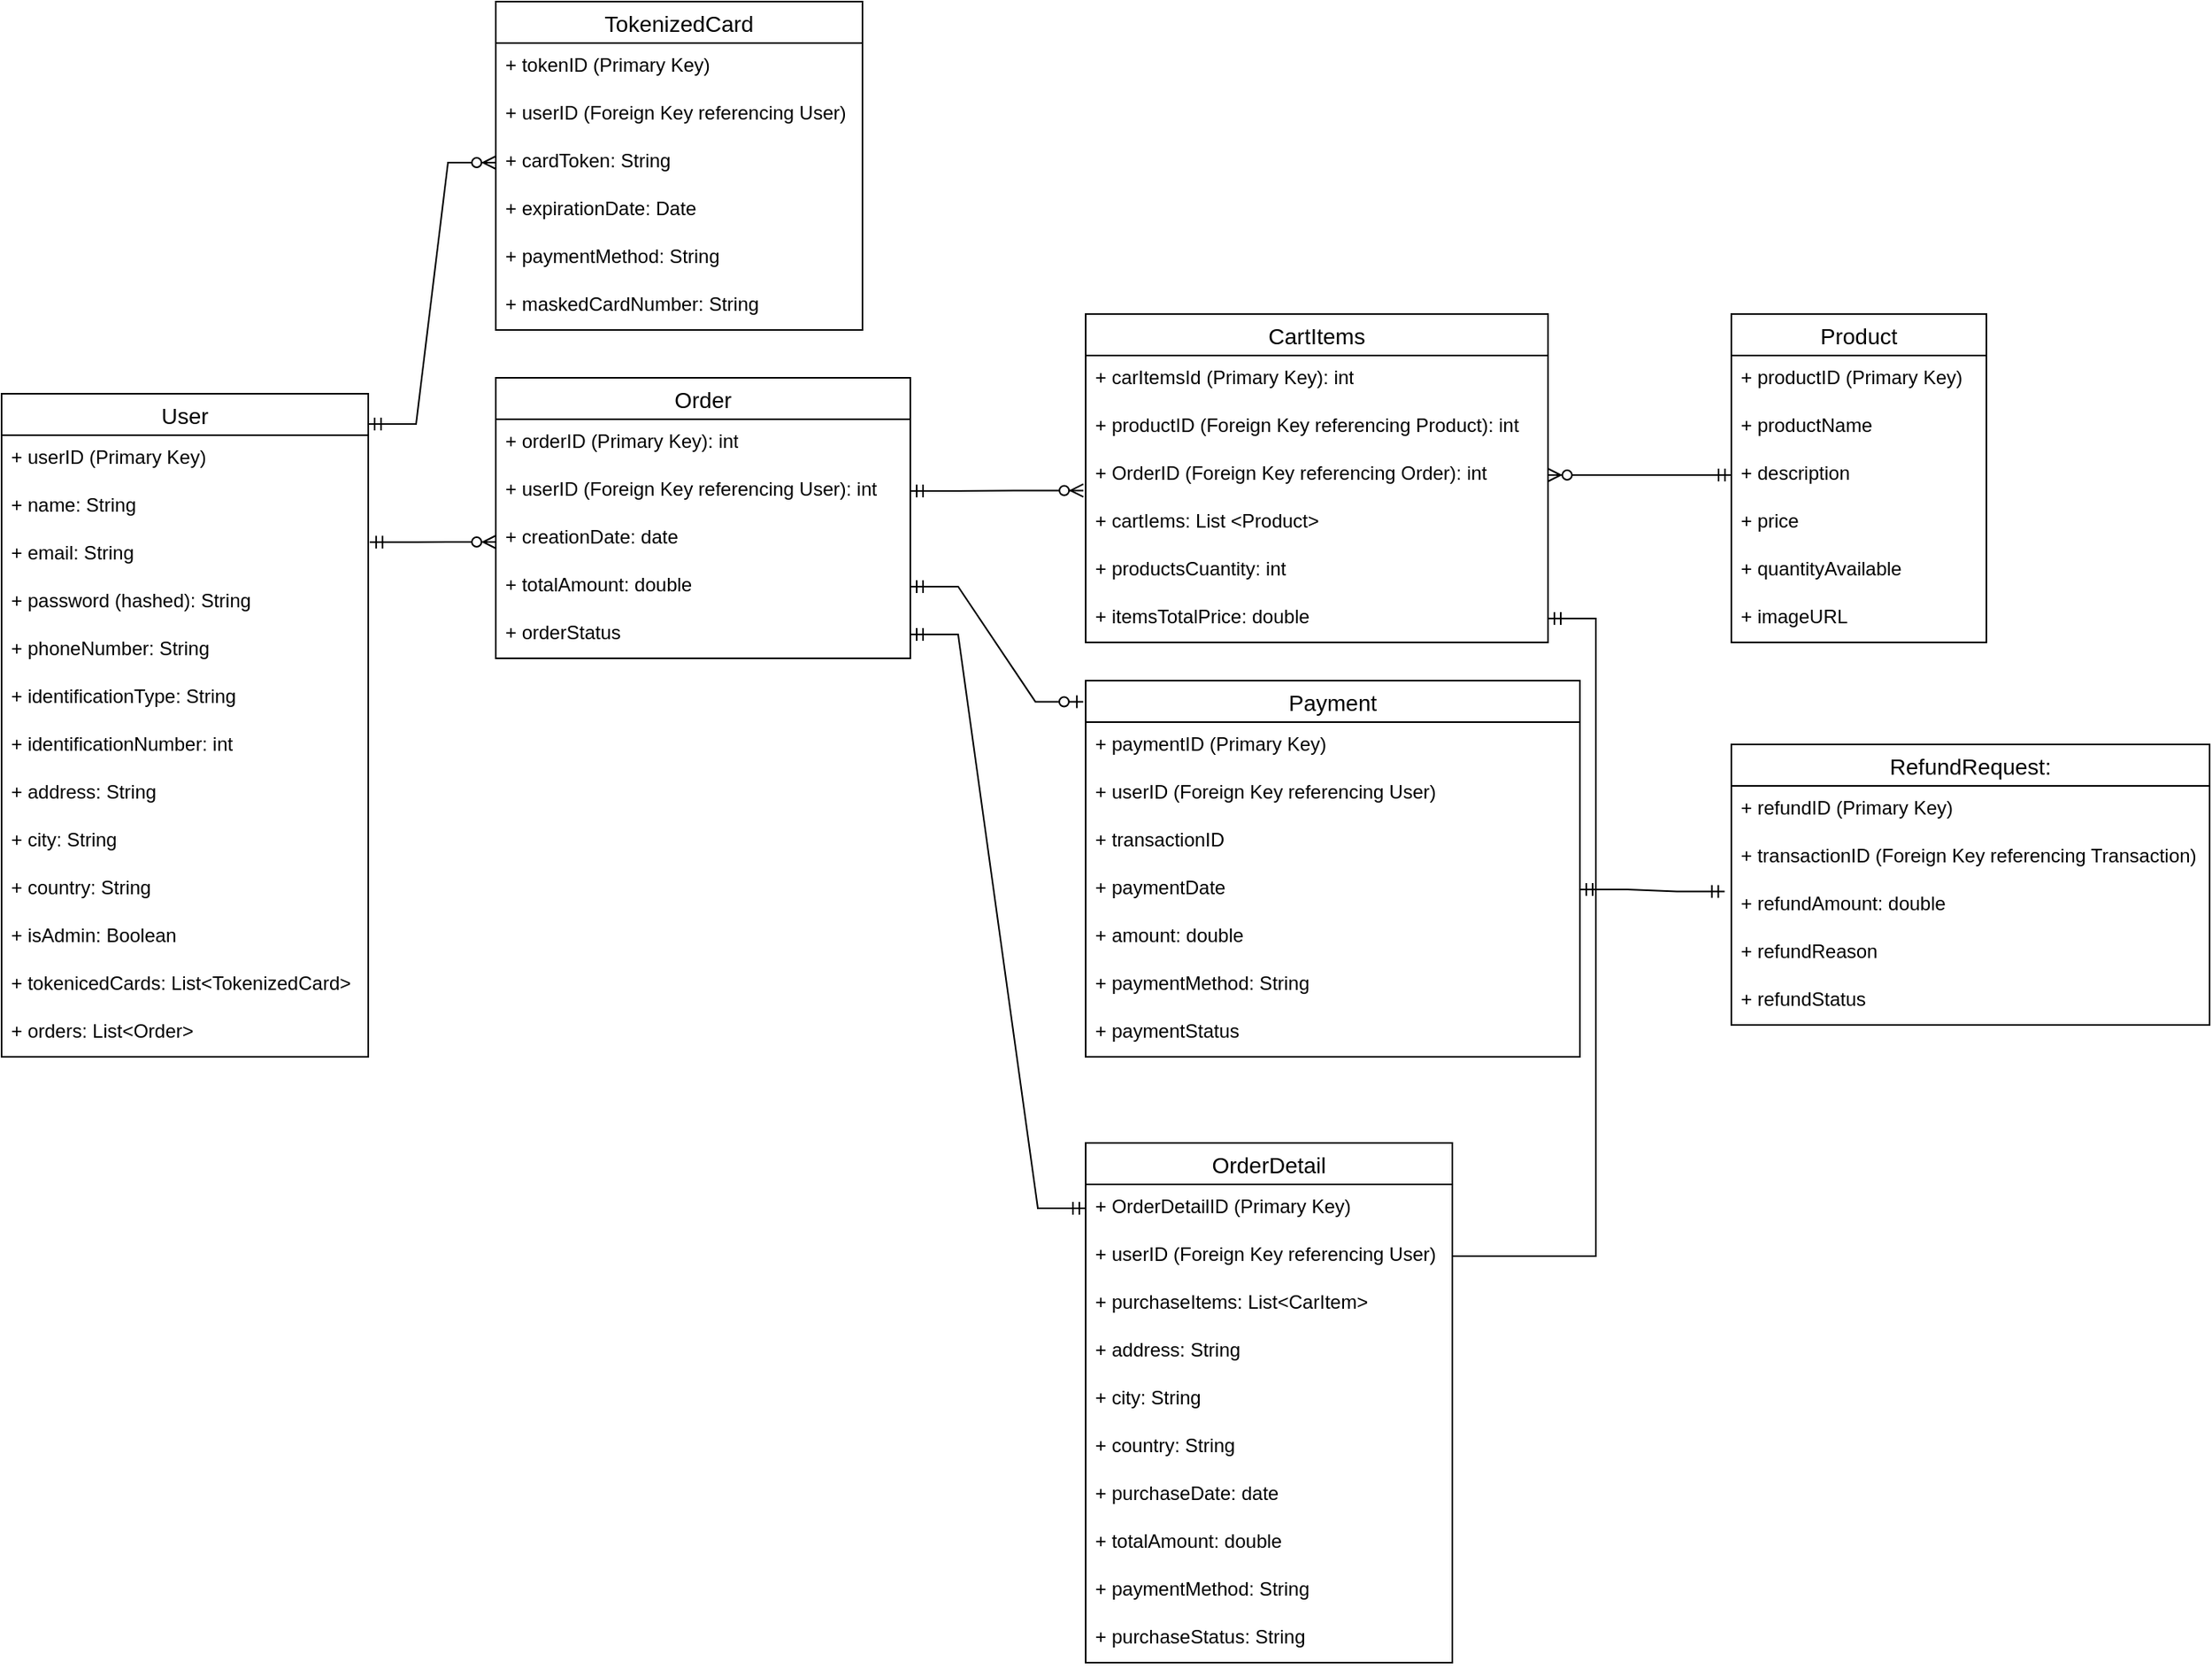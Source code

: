 <mxfile version="23.1.4" type="github">
  <diagram id="R2lEEEUBdFMjLlhIrx00" name="Page-1">
    <mxGraphModel dx="1254" dy="1696" grid="1" gridSize="10" guides="1" tooltips="1" connect="1" arrows="1" fold="1" page="1" pageScale="1" pageWidth="850" pageHeight="1100" math="0" shadow="0" extFonts="Permanent Marker^https://fonts.googleapis.com/css?family=Permanent+Marker">
      <root>
        <mxCell id="0" />
        <mxCell id="1" parent="0" />
        <mxCell id="R5RDyOjcecLHCs99hHvP-14" value="User" style="swimlane;fontStyle=0;childLayout=stackLayout;horizontal=1;startSize=26;horizontalStack=0;resizeParent=1;resizeParentMax=0;resizeLast=0;collapsible=1;marginBottom=0;align=center;fontSize=14;" parent="1" vertex="1">
          <mxGeometry x="40" y="80" width="230" height="416" as="geometry" />
        </mxCell>
        <mxCell id="R5RDyOjcecLHCs99hHvP-17" value="+&amp;nbsp;userID (Primary Key)" style="text;strokeColor=none;fillColor=none;spacingLeft=4;spacingRight=4;overflow=hidden;rotatable=0;points=[[0,0.5],[1,0.5]];portConstraint=eastwest;fontSize=12;whiteSpace=wrap;html=1;" parent="R5RDyOjcecLHCs99hHvP-14" vertex="1">
          <mxGeometry y="26" width="230" height="30" as="geometry" />
        </mxCell>
        <mxCell id="R5RDyOjcecLHCs99hHvP-18" value="+ name: String" style="text;strokeColor=none;fillColor=none;spacingLeft=4;spacingRight=4;overflow=hidden;rotatable=0;points=[[0,0.5],[1,0.5]];portConstraint=eastwest;fontSize=12;whiteSpace=wrap;html=1;" parent="R5RDyOjcecLHCs99hHvP-14" vertex="1">
          <mxGeometry y="56" width="230" height="30" as="geometry" />
        </mxCell>
        <mxCell id="R5RDyOjcecLHCs99hHvP-16" value="+ email: String" style="text;strokeColor=none;fillColor=none;spacingLeft=4;spacingRight=4;overflow=hidden;rotatable=0;points=[[0,0.5],[1,0.5]];portConstraint=eastwest;fontSize=12;whiteSpace=wrap;html=1;" parent="R5RDyOjcecLHCs99hHvP-14" vertex="1">
          <mxGeometry y="86" width="230" height="30" as="geometry" />
        </mxCell>
        <mxCell id="R5RDyOjcecLHCs99hHvP-19" value="+ password (hashed): String" style="text;strokeColor=none;fillColor=none;spacingLeft=4;spacingRight=4;overflow=hidden;rotatable=0;points=[[0,0.5],[1,0.5]];portConstraint=eastwest;fontSize=12;whiteSpace=wrap;html=1;" parent="R5RDyOjcecLHCs99hHvP-14" vertex="1">
          <mxGeometry y="116" width="230" height="30" as="geometry" />
        </mxCell>
        <mxCell id="R5RDyOjcecLHCs99hHvP-15" value="+ phoneNumber: String" style="text;strokeColor=none;fillColor=none;spacingLeft=4;spacingRight=4;overflow=hidden;rotatable=0;points=[[0,0.5],[1,0.5]];portConstraint=eastwest;fontSize=12;whiteSpace=wrap;html=1;" parent="R5RDyOjcecLHCs99hHvP-14" vertex="1">
          <mxGeometry y="146" width="230" height="30" as="geometry" />
        </mxCell>
        <mxCell id="R5RDyOjcecLHCs99hHvP-20" value="+ identificationType: String" style="text;strokeColor=none;fillColor=none;spacingLeft=4;spacingRight=4;overflow=hidden;rotatable=0;points=[[0,0.5],[1,0.5]];portConstraint=eastwest;fontSize=12;whiteSpace=wrap;html=1;" parent="R5RDyOjcecLHCs99hHvP-14" vertex="1">
          <mxGeometry y="176" width="230" height="30" as="geometry" />
        </mxCell>
        <mxCell id="R5RDyOjcecLHCs99hHvP-21" value="+ identificationNumber: int" style="text;strokeColor=none;fillColor=none;spacingLeft=4;spacingRight=4;overflow=hidden;rotatable=0;points=[[0,0.5],[1,0.5]];portConstraint=eastwest;fontSize=12;whiteSpace=wrap;html=1;" parent="R5RDyOjcecLHCs99hHvP-14" vertex="1">
          <mxGeometry y="206" width="230" height="30" as="geometry" />
        </mxCell>
        <mxCell id="R5RDyOjcecLHCs99hHvP-22" value="+ address: String" style="text;strokeColor=none;fillColor=none;spacingLeft=4;spacingRight=4;overflow=hidden;rotatable=0;points=[[0,0.5],[1,0.5]];portConstraint=eastwest;fontSize=12;whiteSpace=wrap;html=1;" parent="R5RDyOjcecLHCs99hHvP-14" vertex="1">
          <mxGeometry y="236" width="230" height="30" as="geometry" />
        </mxCell>
        <mxCell id="R5RDyOjcecLHCs99hHvP-23" value="+ city: String" style="text;strokeColor=none;fillColor=none;spacingLeft=4;spacingRight=4;overflow=hidden;rotatable=0;points=[[0,0.5],[1,0.5]];portConstraint=eastwest;fontSize=12;whiteSpace=wrap;html=1;" parent="R5RDyOjcecLHCs99hHvP-14" vertex="1">
          <mxGeometry y="266" width="230" height="30" as="geometry" />
        </mxCell>
        <mxCell id="R5RDyOjcecLHCs99hHvP-69" value="+ country: String" style="text;strokeColor=none;fillColor=none;spacingLeft=4;spacingRight=4;overflow=hidden;rotatable=0;points=[[0,0.5],[1,0.5]];portConstraint=eastwest;fontSize=12;whiteSpace=wrap;html=1;" parent="R5RDyOjcecLHCs99hHvP-14" vertex="1">
          <mxGeometry y="296" width="230" height="30" as="geometry" />
        </mxCell>
        <mxCell id="R5RDyOjcecLHCs99hHvP-26" value="+ isAdmin: Boolean" style="text;strokeColor=none;fillColor=none;spacingLeft=4;spacingRight=4;overflow=hidden;rotatable=0;points=[[0,0.5],[1,0.5]];portConstraint=eastwest;fontSize=12;whiteSpace=wrap;html=1;" parent="R5RDyOjcecLHCs99hHvP-14" vertex="1">
          <mxGeometry y="326" width="230" height="30" as="geometry" />
        </mxCell>
        <mxCell id="k7qbAQIeIQBGCzlq9M0Q-17" value="+ tokenicedCards: List&amp;lt;TokenizedCard&amp;gt;" style="text;strokeColor=none;fillColor=none;spacingLeft=4;spacingRight=4;overflow=hidden;rotatable=0;points=[[0,0.5],[1,0.5]];portConstraint=eastwest;fontSize=12;whiteSpace=wrap;html=1;" vertex="1" parent="R5RDyOjcecLHCs99hHvP-14">
          <mxGeometry y="356" width="230" height="30" as="geometry" />
        </mxCell>
        <mxCell id="R5RDyOjcecLHCs99hHvP-40" value="+ orders: List&amp;lt;Order&amp;gt;" style="text;strokeColor=none;fillColor=none;spacingLeft=4;spacingRight=4;overflow=hidden;rotatable=0;points=[[0,0.5],[1,0.5]];portConstraint=eastwest;fontSize=12;whiteSpace=wrap;html=1;" parent="R5RDyOjcecLHCs99hHvP-14" vertex="1">
          <mxGeometry y="386" width="230" height="30" as="geometry" />
        </mxCell>
        <mxCell id="R5RDyOjcecLHCs99hHvP-42" value="Order" style="swimlane;fontStyle=0;childLayout=stackLayout;horizontal=1;startSize=26;horizontalStack=0;resizeParent=1;resizeParentMax=0;resizeLast=0;collapsible=1;marginBottom=0;align=center;fontSize=14;" parent="1" vertex="1">
          <mxGeometry x="350" y="70" width="260" height="176" as="geometry" />
        </mxCell>
        <mxCell id="R5RDyOjcecLHCs99hHvP-43" value="+ orderID (Primary Key): int" style="text;strokeColor=none;fillColor=none;spacingLeft=4;spacingRight=4;overflow=hidden;rotatable=0;points=[[0,0.5],[1,0.5]];portConstraint=eastwest;fontSize=12;whiteSpace=wrap;html=1;" parent="R5RDyOjcecLHCs99hHvP-42" vertex="1">
          <mxGeometry y="26" width="260" height="30" as="geometry" />
        </mxCell>
        <mxCell id="R5RDyOjcecLHCs99hHvP-44" value="+&amp;nbsp;userID (Foreign Key referencing User): int" style="text;strokeColor=none;fillColor=none;spacingLeft=4;spacingRight=4;overflow=hidden;rotatable=0;points=[[0,0.5],[1,0.5]];portConstraint=eastwest;fontSize=12;whiteSpace=wrap;html=1;" parent="R5RDyOjcecLHCs99hHvP-42" vertex="1">
          <mxGeometry y="56" width="260" height="30" as="geometry" />
        </mxCell>
        <mxCell id="R5RDyOjcecLHCs99hHvP-111" value="+&amp;nbsp;creationDate: date" style="text;strokeColor=none;fillColor=none;spacingLeft=4;spacingRight=4;overflow=hidden;rotatable=0;points=[[0,0.5],[1,0.5]];portConstraint=eastwest;fontSize=12;whiteSpace=wrap;html=1;" parent="R5RDyOjcecLHCs99hHvP-42" vertex="1">
          <mxGeometry y="86" width="260" height="30" as="geometry" />
        </mxCell>
        <mxCell id="R5RDyOjcecLHCs99hHvP-112" value="+ totalAmount: double" style="text;strokeColor=none;fillColor=none;spacingLeft=4;spacingRight=4;overflow=hidden;rotatable=0;points=[[0,0.5],[1,0.5]];portConstraint=eastwest;fontSize=12;whiteSpace=wrap;html=1;" parent="R5RDyOjcecLHCs99hHvP-42" vertex="1">
          <mxGeometry y="116" width="260" height="30" as="geometry" />
        </mxCell>
        <mxCell id="VqBPabzNyBUc78P05nFO-1" value="+ orderStatus" style="text;strokeColor=none;fillColor=none;spacingLeft=4;spacingRight=4;overflow=hidden;rotatable=0;points=[[0,0.5],[1,0.5]];portConstraint=eastwest;fontSize=12;whiteSpace=wrap;html=1;" parent="R5RDyOjcecLHCs99hHvP-42" vertex="1">
          <mxGeometry y="146" width="260" height="30" as="geometry" />
        </mxCell>
        <mxCell id="R5RDyOjcecLHCs99hHvP-48" value="OrderDetail" style="swimlane;fontStyle=0;childLayout=stackLayout;horizontal=1;startSize=26;horizontalStack=0;resizeParent=1;resizeParentMax=0;resizeLast=0;collapsible=1;marginBottom=0;align=center;fontSize=14;" parent="1" vertex="1">
          <mxGeometry x="720" y="550" width="230" height="326" as="geometry" />
        </mxCell>
        <mxCell id="R5RDyOjcecLHCs99hHvP-49" value="+ OrderDetailID (Primary Key)" style="text;strokeColor=none;fillColor=none;spacingLeft=4;spacingRight=4;overflow=hidden;rotatable=0;points=[[0,0.5],[1,0.5]];portConstraint=eastwest;fontSize=12;whiteSpace=wrap;html=1;" parent="R5RDyOjcecLHCs99hHvP-48" vertex="1">
          <mxGeometry y="26" width="230" height="30" as="geometry" />
        </mxCell>
        <mxCell id="R5RDyOjcecLHCs99hHvP-50" value="+&amp;nbsp;userID (Foreign Key referencing User)" style="text;strokeColor=none;fillColor=none;spacingLeft=4;spacingRight=4;overflow=hidden;rotatable=0;points=[[0,0.5],[1,0.5]];portConstraint=eastwest;fontSize=12;whiteSpace=wrap;html=1;" parent="R5RDyOjcecLHCs99hHvP-48" vertex="1">
          <mxGeometry y="56" width="230" height="30" as="geometry" />
        </mxCell>
        <mxCell id="R5RDyOjcecLHCs99hHvP-51" value="+ purchaseItems: List&amp;lt;CarItem&amp;gt;" style="text;strokeColor=none;fillColor=none;spacingLeft=4;spacingRight=4;overflow=hidden;rotatable=0;points=[[0,0.5],[1,0.5]];portConstraint=eastwest;fontSize=12;whiteSpace=wrap;html=1;" parent="R5RDyOjcecLHCs99hHvP-48" vertex="1">
          <mxGeometry y="86" width="230" height="30" as="geometry" />
        </mxCell>
        <mxCell id="R5RDyOjcecLHCs99hHvP-63" value="+ address: String" style="text;strokeColor=none;fillColor=none;spacingLeft=4;spacingRight=4;overflow=hidden;rotatable=0;points=[[0,0.5],[1,0.5]];portConstraint=eastwest;fontSize=12;whiteSpace=wrap;html=1;" parent="R5RDyOjcecLHCs99hHvP-48" vertex="1">
          <mxGeometry y="116" width="230" height="30" as="geometry" />
        </mxCell>
        <mxCell id="R5RDyOjcecLHCs99hHvP-64" value="+ city: String" style="text;strokeColor=none;fillColor=none;spacingLeft=4;spacingRight=4;overflow=hidden;rotatable=0;points=[[0,0.5],[1,0.5]];portConstraint=eastwest;fontSize=12;whiteSpace=wrap;html=1;" parent="R5RDyOjcecLHCs99hHvP-48" vertex="1">
          <mxGeometry y="146" width="230" height="30" as="geometry" />
        </mxCell>
        <mxCell id="R5RDyOjcecLHCs99hHvP-25" value="+ country: String" style="text;strokeColor=none;fillColor=none;spacingLeft=4;spacingRight=4;overflow=hidden;rotatable=0;points=[[0,0.5],[1,0.5]];portConstraint=eastwest;fontSize=12;whiteSpace=wrap;html=1;" parent="R5RDyOjcecLHCs99hHvP-48" vertex="1">
          <mxGeometry y="176" width="230" height="30" as="geometry" />
        </mxCell>
        <mxCell id="R5RDyOjcecLHCs99hHvP-58" value="+&amp;nbsp;purchaseDate: date" style="text;strokeColor=none;fillColor=none;spacingLeft=4;spacingRight=4;overflow=hidden;rotatable=0;points=[[0,0.5],[1,0.5]];portConstraint=eastwest;fontSize=12;whiteSpace=wrap;html=1;" parent="R5RDyOjcecLHCs99hHvP-48" vertex="1">
          <mxGeometry y="206" width="230" height="30" as="geometry" />
        </mxCell>
        <mxCell id="R5RDyOjcecLHCs99hHvP-122" value="+&amp;nbsp;totalAmount: double" style="text;strokeColor=none;fillColor=none;spacingLeft=4;spacingRight=4;overflow=hidden;rotatable=0;points=[[0,0.5],[1,0.5]];portConstraint=eastwest;fontSize=12;whiteSpace=wrap;html=1;" parent="R5RDyOjcecLHCs99hHvP-48" vertex="1">
          <mxGeometry y="236" width="230" height="30" as="geometry" />
        </mxCell>
        <mxCell id="R5RDyOjcecLHCs99hHvP-123" value="+&amp;nbsp;paymentMethod: String" style="text;strokeColor=none;fillColor=none;spacingLeft=4;spacingRight=4;overflow=hidden;rotatable=0;points=[[0,0.5],[1,0.5]];portConstraint=eastwest;fontSize=12;whiteSpace=wrap;html=1;" parent="R5RDyOjcecLHCs99hHvP-48" vertex="1">
          <mxGeometry y="266" width="230" height="30" as="geometry" />
        </mxCell>
        <mxCell id="R5RDyOjcecLHCs99hHvP-124" value="+&amp;nbsp;purchaseStatus: String" style="text;strokeColor=none;fillColor=none;spacingLeft=4;spacingRight=4;overflow=hidden;rotatable=0;points=[[0,0.5],[1,0.5]];portConstraint=eastwest;fontSize=12;whiteSpace=wrap;html=1;" parent="R5RDyOjcecLHCs99hHvP-48" vertex="1">
          <mxGeometry y="296" width="230" height="30" as="geometry" />
        </mxCell>
        <mxCell id="R5RDyOjcecLHCs99hHvP-72" value="TokenizedCard" style="swimlane;fontStyle=0;childLayout=stackLayout;horizontal=1;startSize=26;horizontalStack=0;resizeParent=1;resizeParentMax=0;resizeLast=0;collapsible=1;marginBottom=0;align=center;fontSize=14;" parent="1" vertex="1">
          <mxGeometry x="350" y="-166" width="230" height="206" as="geometry" />
        </mxCell>
        <mxCell id="R5RDyOjcecLHCs99hHvP-73" value="+&amp;nbsp;tokenID (Primary Key)" style="text;strokeColor=none;fillColor=none;spacingLeft=4;spacingRight=4;overflow=hidden;rotatable=0;points=[[0,0.5],[1,0.5]];portConstraint=eastwest;fontSize=12;whiteSpace=wrap;html=1;" parent="R5RDyOjcecLHCs99hHvP-72" vertex="1">
          <mxGeometry y="26" width="230" height="30" as="geometry" />
        </mxCell>
        <mxCell id="R5RDyOjcecLHCs99hHvP-74" value="+&amp;nbsp;userID (Foreign Key referencing User)" style="text;strokeColor=none;fillColor=none;spacingLeft=4;spacingRight=4;overflow=hidden;rotatable=0;points=[[0,0.5],[1,0.5]];portConstraint=eastwest;fontSize=12;whiteSpace=wrap;html=1;" parent="R5RDyOjcecLHCs99hHvP-72" vertex="1">
          <mxGeometry y="56" width="230" height="30" as="geometry" />
        </mxCell>
        <mxCell id="R5RDyOjcecLHCs99hHvP-75" value="+&amp;nbsp;cardToken: String" style="text;strokeColor=none;fillColor=none;spacingLeft=4;spacingRight=4;overflow=hidden;rotatable=0;points=[[0,0.5],[1,0.5]];portConstraint=eastwest;fontSize=12;whiteSpace=wrap;html=1;" parent="R5RDyOjcecLHCs99hHvP-72" vertex="1">
          <mxGeometry y="86" width="230" height="30" as="geometry" />
        </mxCell>
        <mxCell id="R5RDyOjcecLHCs99hHvP-96" value="+&amp;nbsp;expirationDate: Date" style="text;strokeColor=none;fillColor=none;spacingLeft=4;spacingRight=4;overflow=hidden;rotatable=0;points=[[0,0.5],[1,0.5]];portConstraint=eastwest;fontSize=12;whiteSpace=wrap;html=1;" parent="R5RDyOjcecLHCs99hHvP-72" vertex="1">
          <mxGeometry y="116" width="230" height="30" as="geometry" />
        </mxCell>
        <mxCell id="k7qbAQIeIQBGCzlq9M0Q-12" value="+&amp;nbsp;paymentMethod: String" style="text;strokeColor=none;fillColor=none;spacingLeft=4;spacingRight=4;overflow=hidden;rotatable=0;points=[[0,0.5],[1,0.5]];portConstraint=eastwest;fontSize=12;whiteSpace=wrap;html=1;" vertex="1" parent="R5RDyOjcecLHCs99hHvP-72">
          <mxGeometry y="146" width="230" height="30" as="geometry" />
        </mxCell>
        <mxCell id="R5RDyOjcecLHCs99hHvP-97" value="+&amp;nbsp;maskedCardNumber: String" style="text;strokeColor=none;fillColor=none;spacingLeft=4;spacingRight=4;overflow=hidden;rotatable=0;points=[[0,0.5],[1,0.5]];portConstraint=eastwest;fontSize=12;whiteSpace=wrap;html=1;" parent="R5RDyOjcecLHCs99hHvP-72" vertex="1">
          <mxGeometry y="176" width="230" height="30" as="geometry" />
        </mxCell>
        <mxCell id="R5RDyOjcecLHCs99hHvP-80" value="Product" style="swimlane;fontStyle=0;childLayout=stackLayout;horizontal=1;startSize=26;horizontalStack=0;resizeParent=1;resizeParentMax=0;resizeLast=0;collapsible=1;marginBottom=0;align=center;fontSize=14;" parent="1" vertex="1">
          <mxGeometry x="1125" y="30" width="160" height="206" as="geometry" />
        </mxCell>
        <mxCell id="R5RDyOjcecLHCs99hHvP-81" value="+&amp;nbsp;productID (Primary Key)" style="text;strokeColor=none;fillColor=none;spacingLeft=4;spacingRight=4;overflow=hidden;rotatable=0;points=[[0,0.5],[1,0.5]];portConstraint=eastwest;fontSize=12;whiteSpace=wrap;html=1;" parent="R5RDyOjcecLHCs99hHvP-80" vertex="1">
          <mxGeometry y="26" width="160" height="30" as="geometry" />
        </mxCell>
        <mxCell id="R5RDyOjcecLHCs99hHvP-82" value="+&amp;nbsp;productName" style="text;strokeColor=none;fillColor=none;spacingLeft=4;spacingRight=4;overflow=hidden;rotatable=0;points=[[0,0.5],[1,0.5]];portConstraint=eastwest;fontSize=12;whiteSpace=wrap;html=1;" parent="R5RDyOjcecLHCs99hHvP-80" vertex="1">
          <mxGeometry y="56" width="160" height="30" as="geometry" />
        </mxCell>
        <mxCell id="R5RDyOjcecLHCs99hHvP-83" value="+&amp;nbsp;description" style="text;strokeColor=none;fillColor=none;spacingLeft=4;spacingRight=4;overflow=hidden;rotatable=0;points=[[0,0.5],[1,0.5]];portConstraint=eastwest;fontSize=12;whiteSpace=wrap;html=1;" parent="R5RDyOjcecLHCs99hHvP-80" vertex="1">
          <mxGeometry y="86" width="160" height="30" as="geometry" />
        </mxCell>
        <mxCell id="R5RDyOjcecLHCs99hHvP-105" value="+&amp;nbsp;price" style="text;strokeColor=none;fillColor=none;spacingLeft=4;spacingRight=4;overflow=hidden;rotatable=0;points=[[0,0.5],[1,0.5]];portConstraint=eastwest;fontSize=12;whiteSpace=wrap;html=1;" parent="R5RDyOjcecLHCs99hHvP-80" vertex="1">
          <mxGeometry y="116" width="160" height="30" as="geometry" />
        </mxCell>
        <mxCell id="R5RDyOjcecLHCs99hHvP-106" value="+&amp;nbsp;quantityAvailable" style="text;strokeColor=none;fillColor=none;spacingLeft=4;spacingRight=4;overflow=hidden;rotatable=0;points=[[0,0.5],[1,0.5]];portConstraint=eastwest;fontSize=12;whiteSpace=wrap;html=1;" parent="R5RDyOjcecLHCs99hHvP-80" vertex="1">
          <mxGeometry y="146" width="160" height="30" as="geometry" />
        </mxCell>
        <mxCell id="R5RDyOjcecLHCs99hHvP-107" value="+&amp;nbsp;imageURL" style="text;strokeColor=none;fillColor=none;spacingLeft=4;spacingRight=4;overflow=hidden;rotatable=0;points=[[0,0.5],[1,0.5]];portConstraint=eastwest;fontSize=12;whiteSpace=wrap;html=1;" parent="R5RDyOjcecLHCs99hHvP-80" vertex="1">
          <mxGeometry y="176" width="160" height="30" as="geometry" />
        </mxCell>
        <mxCell id="R5RDyOjcecLHCs99hHvP-90" value="RefundRequest:" style="swimlane;fontStyle=0;childLayout=stackLayout;horizontal=1;startSize=26;horizontalStack=0;resizeParent=1;resizeParentMax=0;resizeLast=0;collapsible=1;marginBottom=0;align=center;fontSize=14;" parent="1" vertex="1">
          <mxGeometry x="1125" y="300" width="300" height="176" as="geometry" />
        </mxCell>
        <mxCell id="R5RDyOjcecLHCs99hHvP-91" value="+ refundID (Primary Key)" style="text;strokeColor=none;fillColor=none;spacingLeft=4;spacingRight=4;overflow=hidden;rotatable=0;points=[[0,0.5],[1,0.5]];portConstraint=eastwest;fontSize=12;whiteSpace=wrap;html=1;" parent="R5RDyOjcecLHCs99hHvP-90" vertex="1">
          <mxGeometry y="26" width="300" height="30" as="geometry" />
        </mxCell>
        <mxCell id="R5RDyOjcecLHCs99hHvP-92" value="+&amp;nbsp;transactionID (Foreign Key referencing Transaction)" style="text;strokeColor=none;fillColor=none;spacingLeft=4;spacingRight=4;overflow=hidden;rotatable=0;points=[[0,0.5],[1,0.5]];portConstraint=eastwest;fontSize=12;whiteSpace=wrap;html=1;" parent="R5RDyOjcecLHCs99hHvP-90" vertex="1">
          <mxGeometry y="56" width="300" height="30" as="geometry" />
        </mxCell>
        <mxCell id="R5RDyOjcecLHCs99hHvP-93" value="+&amp;nbsp;refundAmount: double" style="text;strokeColor=none;fillColor=none;spacingLeft=4;spacingRight=4;overflow=hidden;rotatable=0;points=[[0,0.5],[1,0.5]];portConstraint=eastwest;fontSize=12;whiteSpace=wrap;html=1;" parent="R5RDyOjcecLHCs99hHvP-90" vertex="1">
          <mxGeometry y="86" width="300" height="30" as="geometry" />
        </mxCell>
        <mxCell id="R5RDyOjcecLHCs99hHvP-94" value="+&amp;nbsp;refundReason" style="text;strokeColor=none;fillColor=none;spacingLeft=4;spacingRight=4;overflow=hidden;rotatable=0;points=[[0,0.5],[1,0.5]];portConstraint=eastwest;fontSize=12;whiteSpace=wrap;html=1;" parent="R5RDyOjcecLHCs99hHvP-90" vertex="1">
          <mxGeometry y="116" width="300" height="30" as="geometry" />
        </mxCell>
        <mxCell id="R5RDyOjcecLHCs99hHvP-95" value="+&amp;nbsp;refundStatus" style="text;strokeColor=none;fillColor=none;spacingLeft=4;spacingRight=4;overflow=hidden;rotatable=0;points=[[0,0.5],[1,0.5]];portConstraint=eastwest;fontSize=12;whiteSpace=wrap;html=1;" parent="R5RDyOjcecLHCs99hHvP-90" vertex="1">
          <mxGeometry y="146" width="300" height="30" as="geometry" />
        </mxCell>
        <mxCell id="R5RDyOjcecLHCs99hHvP-114" value="CartItems" style="swimlane;fontStyle=0;childLayout=stackLayout;horizontal=1;startSize=26;horizontalStack=0;resizeParent=1;resizeParentMax=0;resizeLast=0;collapsible=1;marginBottom=0;align=center;fontSize=14;" parent="1" vertex="1">
          <mxGeometry x="720" y="30" width="290" height="206" as="geometry" />
        </mxCell>
        <mxCell id="R5RDyOjcecLHCs99hHvP-115" value="+&amp;nbsp;carItemsId&lt;span style=&quot;background-color: initial;&quot;&gt;&amp;nbsp;(Primary Key): int&lt;/span&gt;" style="text;strokeColor=none;fillColor=none;spacingLeft=4;spacingRight=4;overflow=hidden;rotatable=0;points=[[0,0.5],[1,0.5]];portConstraint=eastwest;fontSize=12;whiteSpace=wrap;html=1;" parent="R5RDyOjcecLHCs99hHvP-114" vertex="1">
          <mxGeometry y="26" width="290" height="30" as="geometry" />
        </mxCell>
        <mxCell id="R5RDyOjcecLHCs99hHvP-117" value="+&amp;nbsp;productID (Foreign Key referencing Product): int" style="text;strokeColor=none;fillColor=none;spacingLeft=4;spacingRight=4;overflow=hidden;rotatable=0;points=[[0,0.5],[1,0.5]];portConstraint=eastwest;fontSize=12;whiteSpace=wrap;html=1;" parent="R5RDyOjcecLHCs99hHvP-114" vertex="1">
          <mxGeometry y="56" width="290" height="30" as="geometry" />
        </mxCell>
        <mxCell id="k7qbAQIeIQBGCzlq9M0Q-16" value="+&amp;nbsp;OrderID (Foreign Key referencing Order): int" style="text;strokeColor=none;fillColor=none;spacingLeft=4;spacingRight=4;overflow=hidden;rotatable=0;points=[[0,0.5],[1,0.5]];portConstraint=eastwest;fontSize=12;whiteSpace=wrap;html=1;" vertex="1" parent="R5RDyOjcecLHCs99hHvP-114">
          <mxGeometry y="86" width="290" height="30" as="geometry" />
        </mxCell>
        <mxCell id="k7qbAQIeIQBGCzlq9M0Q-13" value="+ cartIems: List &amp;lt;Product&amp;gt;" style="text;strokeColor=none;fillColor=none;spacingLeft=4;spacingRight=4;overflow=hidden;rotatable=0;points=[[0,0.5],[1,0.5]];portConstraint=eastwest;fontSize=12;whiteSpace=wrap;html=1;" vertex="1" parent="R5RDyOjcecLHCs99hHvP-114">
          <mxGeometry y="116" width="290" height="30" as="geometry" />
        </mxCell>
        <mxCell id="R5RDyOjcecLHCs99hHvP-118" value="+&amp;nbsp;productsCuantity: int" style="text;strokeColor=none;fillColor=none;spacingLeft=4;spacingRight=4;overflow=hidden;rotatable=0;points=[[0,0.5],[1,0.5]];portConstraint=eastwest;fontSize=12;whiteSpace=wrap;html=1;" parent="R5RDyOjcecLHCs99hHvP-114" vertex="1">
          <mxGeometry y="146" width="290" height="30" as="geometry" />
        </mxCell>
        <mxCell id="R5RDyOjcecLHCs99hHvP-119" value="+ itemsTotalPrice: double" style="text;strokeColor=none;fillColor=none;spacingLeft=4;spacingRight=4;overflow=hidden;rotatable=0;points=[[0,0.5],[1,0.5]];portConstraint=eastwest;fontSize=12;whiteSpace=wrap;html=1;" parent="R5RDyOjcecLHCs99hHvP-114" vertex="1">
          <mxGeometry y="176" width="290" height="30" as="geometry" />
        </mxCell>
        <mxCell id="R5RDyOjcecLHCs99hHvP-125" value="Payment" style="swimlane;fontStyle=0;childLayout=stackLayout;horizontal=1;startSize=26;horizontalStack=0;resizeParent=1;resizeParentMax=0;resizeLast=0;collapsible=1;marginBottom=0;align=center;fontSize=14;" parent="1" vertex="1">
          <mxGeometry x="720" y="260" width="310" height="236" as="geometry" />
        </mxCell>
        <mxCell id="R5RDyOjcecLHCs99hHvP-126" value="+&amp;nbsp;paymentID (Primary Key)" style="text;strokeColor=none;fillColor=none;spacingLeft=4;spacingRight=4;overflow=hidden;rotatable=0;points=[[0,0.5],[1,0.5]];portConstraint=eastwest;fontSize=12;whiteSpace=wrap;html=1;" parent="R5RDyOjcecLHCs99hHvP-125" vertex="1">
          <mxGeometry y="26" width="310" height="30" as="geometry" />
        </mxCell>
        <mxCell id="R5RDyOjcecLHCs99hHvP-127" value="+&amp;nbsp;userID (Foreign Key referencing User)" style="text;strokeColor=none;fillColor=none;spacingLeft=4;spacingRight=4;overflow=hidden;rotatable=0;points=[[0,0.5],[1,0.5]];portConstraint=eastwest;fontSize=12;whiteSpace=wrap;html=1;" parent="R5RDyOjcecLHCs99hHvP-125" vertex="1">
          <mxGeometry y="56" width="310" height="30" as="geometry" />
        </mxCell>
        <mxCell id="R5RDyOjcecLHCs99hHvP-128" value="+&amp;nbsp;transactionID&lt;br&gt;" style="text;strokeColor=none;fillColor=none;spacingLeft=4;spacingRight=4;overflow=hidden;rotatable=0;points=[[0,0.5],[1,0.5]];portConstraint=eastwest;fontSize=12;whiteSpace=wrap;html=1;" parent="R5RDyOjcecLHCs99hHvP-125" vertex="1">
          <mxGeometry y="86" width="310" height="30" as="geometry" />
        </mxCell>
        <mxCell id="R5RDyOjcecLHCs99hHvP-129" value="+&amp;nbsp;paymentDate" style="text;strokeColor=none;fillColor=none;spacingLeft=4;spacingRight=4;overflow=hidden;rotatable=0;points=[[0,0.5],[1,0.5]];portConstraint=eastwest;fontSize=12;whiteSpace=wrap;html=1;" parent="R5RDyOjcecLHCs99hHvP-125" vertex="1">
          <mxGeometry y="116" width="310" height="30" as="geometry" />
        </mxCell>
        <mxCell id="R5RDyOjcecLHCs99hHvP-130" value="+&amp;nbsp;amount: double" style="text;strokeColor=none;fillColor=none;spacingLeft=4;spacingRight=4;overflow=hidden;rotatable=0;points=[[0,0.5],[1,0.5]];portConstraint=eastwest;fontSize=12;whiteSpace=wrap;html=1;" parent="R5RDyOjcecLHCs99hHvP-125" vertex="1">
          <mxGeometry y="146" width="310" height="30" as="geometry" />
        </mxCell>
        <mxCell id="R5RDyOjcecLHCs99hHvP-131" value="+&amp;nbsp;paymentMethod: String" style="text;strokeColor=none;fillColor=none;spacingLeft=4;spacingRight=4;overflow=hidden;rotatable=0;points=[[0,0.5],[1,0.5]];portConstraint=eastwest;fontSize=12;whiteSpace=wrap;html=1;" parent="R5RDyOjcecLHCs99hHvP-125" vertex="1">
          <mxGeometry y="176" width="310" height="30" as="geometry" />
        </mxCell>
        <mxCell id="R5RDyOjcecLHCs99hHvP-132" value="+&amp;nbsp;paymentStatus" style="text;strokeColor=none;fillColor=none;spacingLeft=4;spacingRight=4;overflow=hidden;rotatable=0;points=[[0,0.5],[1,0.5]];portConstraint=eastwest;fontSize=12;whiteSpace=wrap;html=1;" parent="R5RDyOjcecLHCs99hHvP-125" vertex="1">
          <mxGeometry y="206" width="310" height="30" as="geometry" />
        </mxCell>
        <mxCell id="R5RDyOjcecLHCs99hHvP-135" value="" style="edgeStyle=entityRelationEdgeStyle;fontSize=12;html=1;endArrow=ERmandOne;startArrow=ERmandOne;rounded=0;exitX=1;exitY=0.5;exitDx=0;exitDy=0;entryX=-0.014;entryY=0.21;entryDx=0;entryDy=0;entryPerimeter=0;" parent="1" source="R5RDyOjcecLHCs99hHvP-129" target="R5RDyOjcecLHCs99hHvP-93" edge="1">
          <mxGeometry width="100" height="100" relative="1" as="geometry">
            <mxPoint x="870" y="230" as="sourcePoint" />
            <mxPoint x="970" y="130" as="targetPoint" />
          </mxGeometry>
        </mxCell>
        <mxCell id="R5RDyOjcecLHCs99hHvP-137" value="" style="edgeStyle=entityRelationEdgeStyle;fontSize=12;html=1;endArrow=ERzeroToMany;startArrow=ERmandOne;rounded=0;exitX=0.5;exitY=0;exitDx=0;exitDy=0;entryX=0;entryY=0.5;entryDx=0;entryDy=0;" parent="1" target="R5RDyOjcecLHCs99hHvP-75" edge="1">
          <mxGeometry width="100" height="100" relative="1" as="geometry">
            <mxPoint x="270" y="99" as="sourcePoint" />
            <mxPoint x="350" y="20" as="targetPoint" />
            <Array as="points">
              <mxPoint x="280" y="90" />
            </Array>
          </mxGeometry>
        </mxCell>
        <mxCell id="R5RDyOjcecLHCs99hHvP-138" value="" style="edgeStyle=entityRelationEdgeStyle;fontSize=12;html=1;endArrow=ERzeroToMany;startArrow=ERmandOne;rounded=0;entryX=-0.005;entryY=0.824;entryDx=0;entryDy=0;entryPerimeter=0;" parent="1" source="R5RDyOjcecLHCs99hHvP-44" edge="1">
          <mxGeometry width="100" height="100" relative="1" as="geometry">
            <mxPoint x="190" y="90" as="sourcePoint" />
            <mxPoint x="718.55" y="140.72" as="targetPoint" />
          </mxGeometry>
        </mxCell>
        <mxCell id="VqBPabzNyBUc78P05nFO-2" value="" style="edgeStyle=entityRelationEdgeStyle;fontSize=12;html=1;endArrow=ERmandOne;startArrow=ERmandOne;rounded=0;exitX=0;exitY=0.5;exitDx=0;exitDy=0;" parent="1" source="R5RDyOjcecLHCs99hHvP-49" target="VqBPabzNyBUc78P05nFO-1" edge="1">
          <mxGeometry width="100" height="100" relative="1" as="geometry">
            <mxPoint x="760" y="420" as="sourcePoint" />
            <mxPoint x="860" y="320" as="targetPoint" />
            <Array as="points">
              <mxPoint x="480" y="310" />
              <mxPoint x="500" y="350" />
              <mxPoint x="620" y="231" />
              <mxPoint x="610" y="231" />
            </Array>
          </mxGeometry>
        </mxCell>
        <mxCell id="k7qbAQIeIQBGCzlq9M0Q-2" value="" style="edgeStyle=entityRelationEdgeStyle;fontSize=12;html=1;endArrow=ERzeroToOne;startArrow=ERmandOne;rounded=0;entryX=-0.005;entryY=0.056;entryDx=0;entryDy=0;entryPerimeter=0;exitX=1;exitY=0.5;exitDx=0;exitDy=0;" edge="1" parent="1" source="R5RDyOjcecLHCs99hHvP-112" target="R5RDyOjcecLHCs99hHvP-125">
          <mxGeometry width="100" height="100" relative="1" as="geometry">
            <mxPoint x="830" y="260" as="sourcePoint" />
            <mxPoint x="930" y="160" as="targetPoint" />
            <Array as="points">
              <mxPoint x="620" y="190" />
            </Array>
          </mxGeometry>
        </mxCell>
        <mxCell id="k7qbAQIeIQBGCzlq9M0Q-9" value="" style="edgeStyle=entityRelationEdgeStyle;fontSize=12;html=1;endArrow=ERzeroToMany;startArrow=ERmandOne;rounded=0;exitX=0;exitY=0.5;exitDx=0;exitDy=0;entryX=1;entryY=0.5;entryDx=0;entryDy=0;" edge="1" parent="1" source="R5RDyOjcecLHCs99hHvP-83" target="k7qbAQIeIQBGCzlq9M0Q-16">
          <mxGeometry width="100" height="100" relative="1" as="geometry">
            <mxPoint x="830" y="390" as="sourcePoint" />
            <mxPoint x="1050" y="160" as="targetPoint" />
            <Array as="points">
              <mxPoint x="1100" y="170" />
            </Array>
          </mxGeometry>
        </mxCell>
        <mxCell id="k7qbAQIeIQBGCzlq9M0Q-10" value="" style="edgeStyle=entityRelationEdgeStyle;fontSize=12;html=1;endArrow=ERzeroToMany;startArrow=ERmandOne;rounded=0;exitX=1.004;exitY=0.237;exitDx=0;exitDy=0;exitPerimeter=0;" edge="1" parent="1" source="R5RDyOjcecLHCs99hHvP-16">
          <mxGeometry width="100" height="100" relative="1" as="geometry">
            <mxPoint x="830" y="270" as="sourcePoint" />
            <mxPoint x="350" y="173" as="targetPoint" />
          </mxGeometry>
        </mxCell>
        <mxCell id="k7qbAQIeIQBGCzlq9M0Q-20" value="" style="edgeStyle=entityRelationEdgeStyle;fontSize=12;html=1;endArrow=ERmandOne;rounded=0;exitX=1;exitY=0.5;exitDx=0;exitDy=0;" edge="1" parent="1" source="R5RDyOjcecLHCs99hHvP-50" target="R5RDyOjcecLHCs99hHvP-119">
          <mxGeometry width="100" height="100" relative="1" as="geometry">
            <mxPoint x="1010" y="450" as="sourcePoint" />
            <mxPoint x="1110" y="350" as="targetPoint" />
            <Array as="points">
              <mxPoint x="1080" y="410" />
              <mxPoint x="1110" y="420" />
            </Array>
          </mxGeometry>
        </mxCell>
      </root>
    </mxGraphModel>
  </diagram>
</mxfile>
